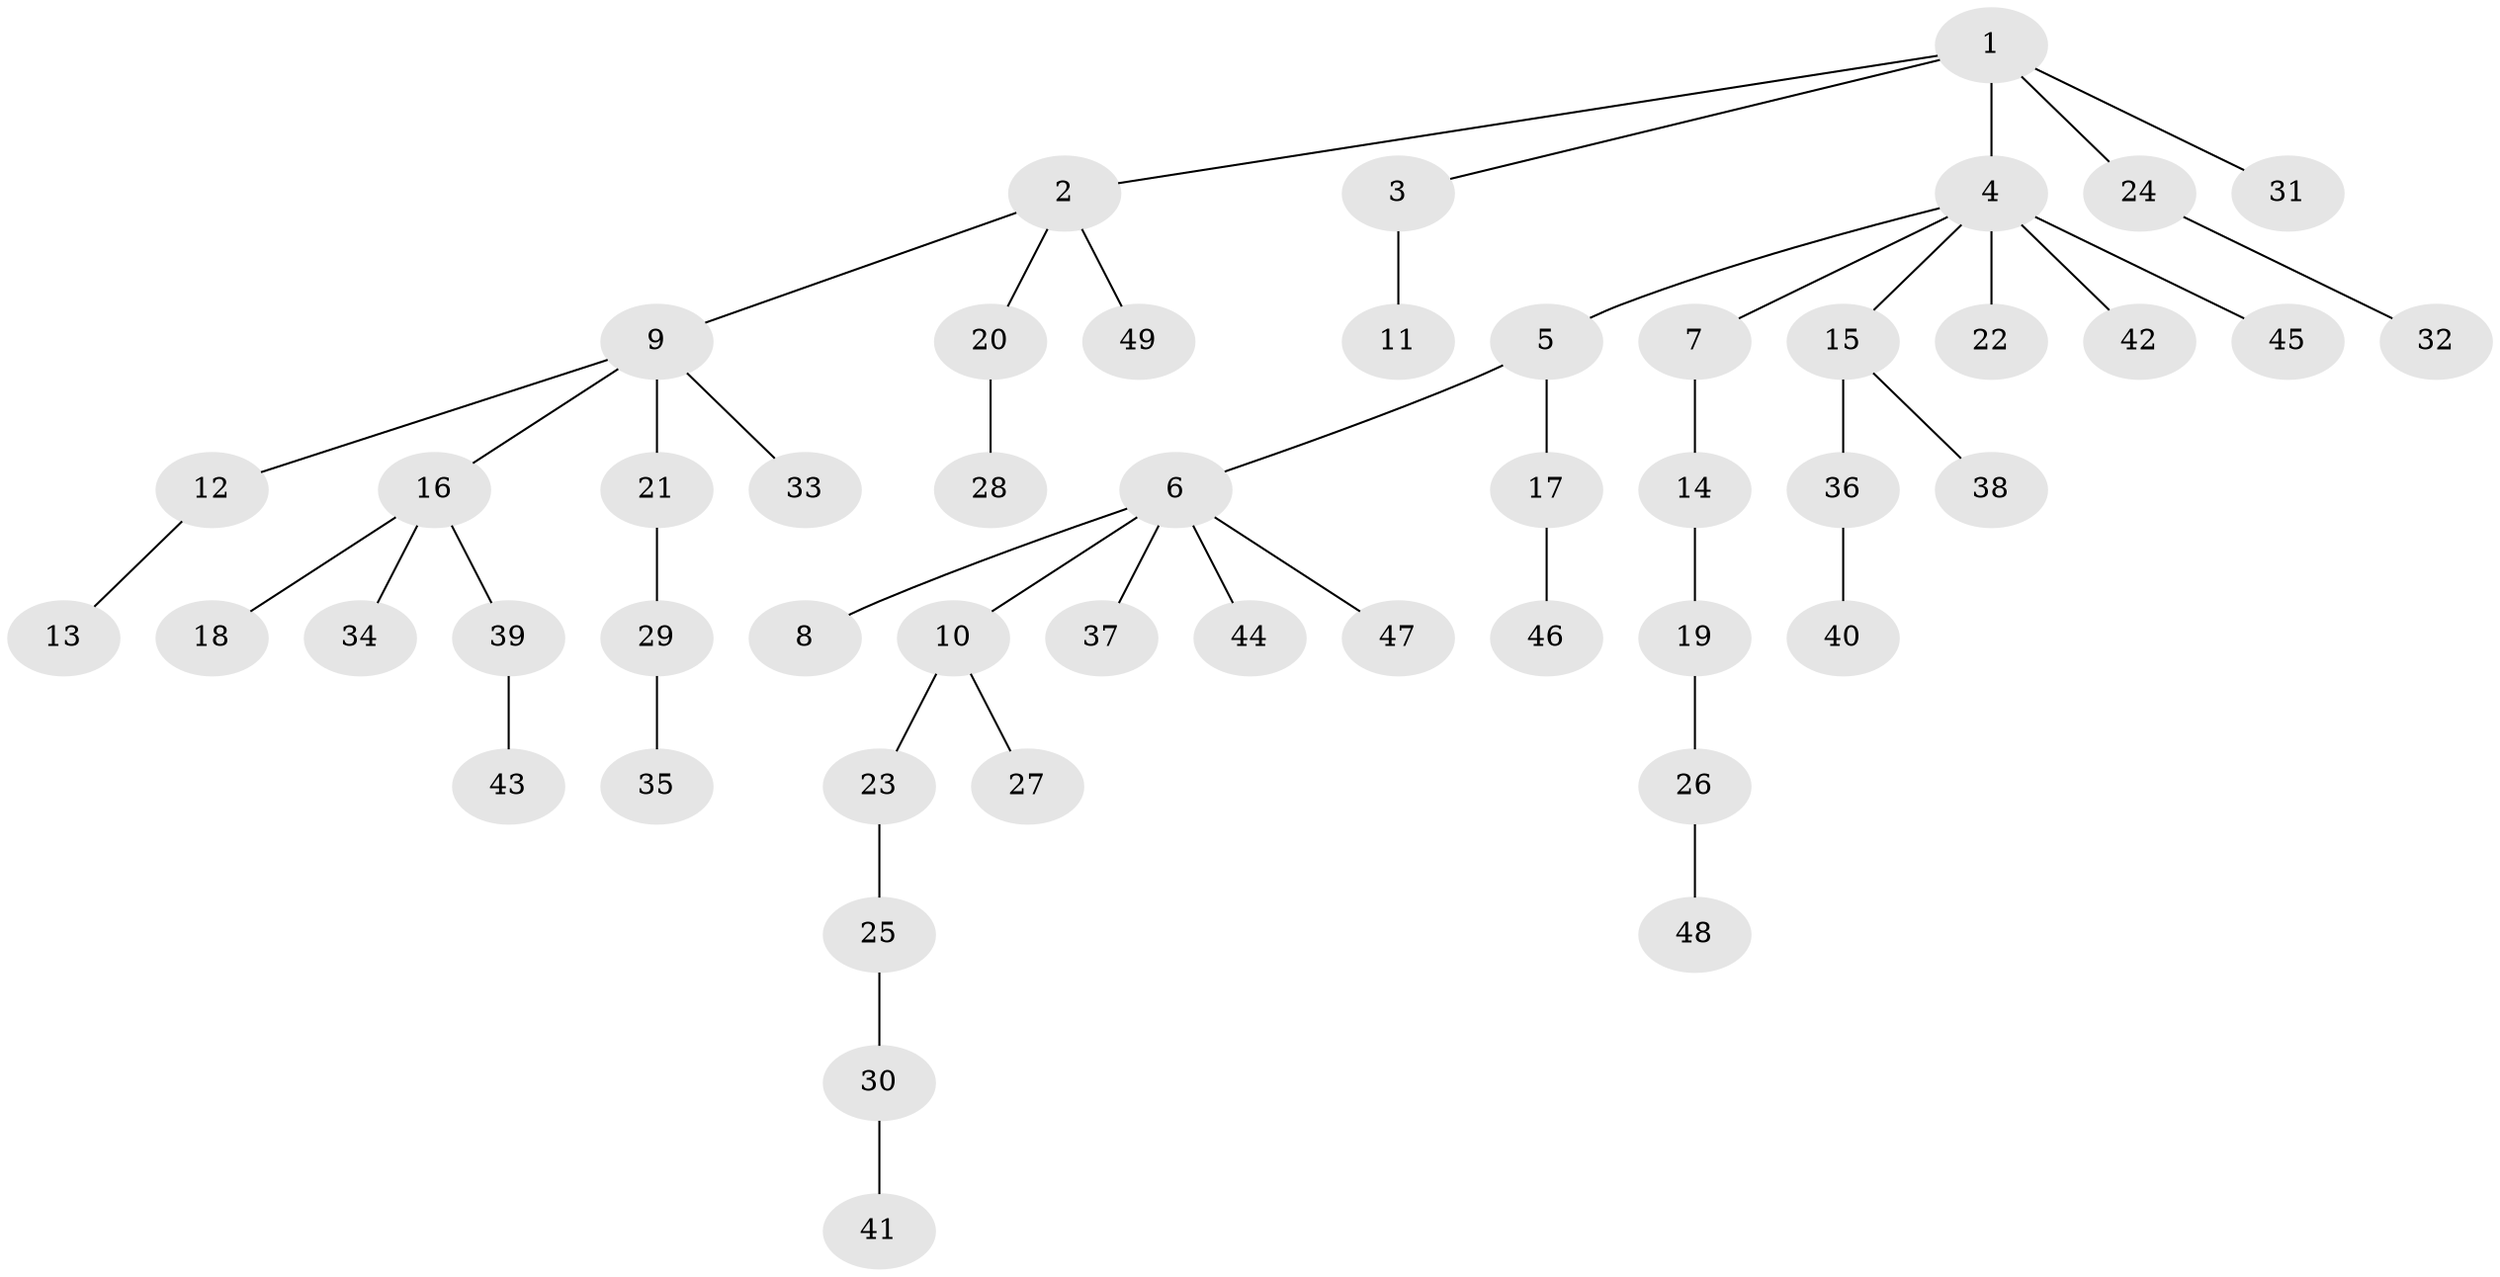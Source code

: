 // original degree distribution, {6: 0.010416666666666666, 5: 0.0625, 4: 0.041666666666666664, 7: 0.010416666666666666, 1: 0.4791666666666667, 3: 0.09375, 2: 0.3020833333333333}
// Generated by graph-tools (version 1.1) at 2025/51/03/04/25 22:51:25]
// undirected, 49 vertices, 48 edges
graph export_dot {
  node [color=gray90,style=filled];
  1;
  2;
  3;
  4;
  5;
  6;
  7;
  8;
  9;
  10;
  11;
  12;
  13;
  14;
  15;
  16;
  17;
  18;
  19;
  20;
  21;
  22;
  23;
  24;
  25;
  26;
  27;
  28;
  29;
  30;
  31;
  32;
  33;
  34;
  35;
  36;
  37;
  38;
  39;
  40;
  41;
  42;
  43;
  44;
  45;
  46;
  47;
  48;
  49;
  1 -- 2 [weight=1.0];
  1 -- 3 [weight=1.0];
  1 -- 4 [weight=1.0];
  1 -- 24 [weight=1.0];
  1 -- 31 [weight=1.0];
  2 -- 9 [weight=1.0];
  2 -- 20 [weight=1.0];
  2 -- 49 [weight=1.0];
  3 -- 11 [weight=3.0];
  4 -- 5 [weight=1.0];
  4 -- 7 [weight=1.0];
  4 -- 15 [weight=1.0];
  4 -- 22 [weight=3.0];
  4 -- 42 [weight=1.0];
  4 -- 45 [weight=1.0];
  5 -- 6 [weight=1.0];
  5 -- 17 [weight=1.0];
  6 -- 8 [weight=1.0];
  6 -- 10 [weight=1.0];
  6 -- 37 [weight=1.0];
  6 -- 44 [weight=1.0];
  6 -- 47 [weight=1.0];
  7 -- 14 [weight=1.0];
  9 -- 12 [weight=1.0];
  9 -- 16 [weight=1.0];
  9 -- 21 [weight=1.0];
  9 -- 33 [weight=1.0];
  10 -- 23 [weight=1.0];
  10 -- 27 [weight=1.0];
  12 -- 13 [weight=1.0];
  14 -- 19 [weight=1.0];
  15 -- 36 [weight=1.0];
  15 -- 38 [weight=1.0];
  16 -- 18 [weight=1.0];
  16 -- 34 [weight=1.0];
  16 -- 39 [weight=1.0];
  17 -- 46 [weight=1.0];
  19 -- 26 [weight=3.0];
  20 -- 28 [weight=1.0];
  21 -- 29 [weight=1.0];
  23 -- 25 [weight=3.0];
  24 -- 32 [weight=1.0];
  25 -- 30 [weight=1.0];
  26 -- 48 [weight=1.0];
  29 -- 35 [weight=1.0];
  30 -- 41 [weight=1.0];
  36 -- 40 [weight=1.0];
  39 -- 43 [weight=1.0];
}
